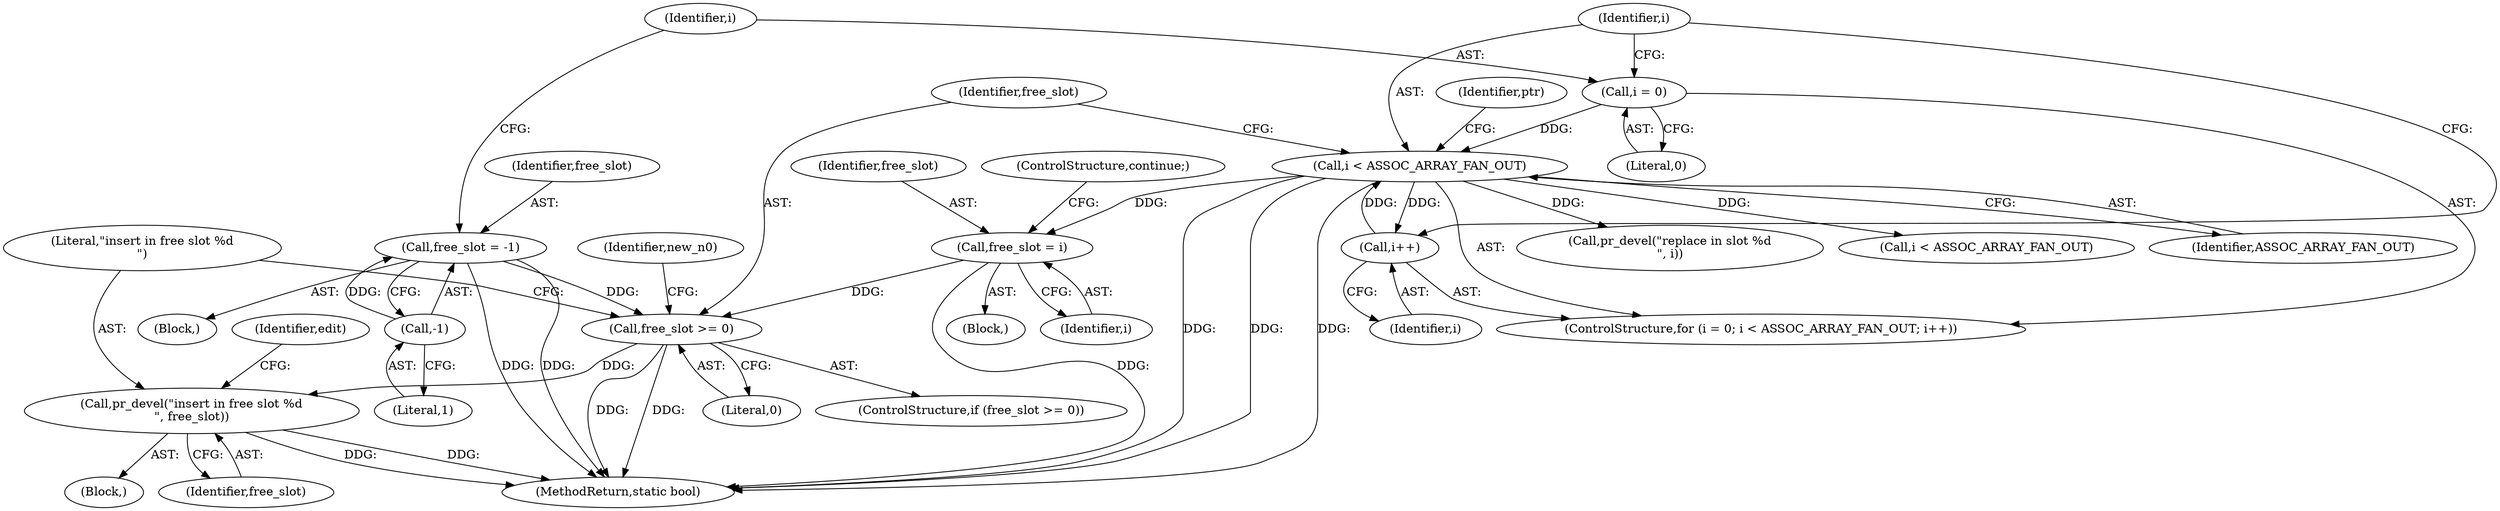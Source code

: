 digraph "0_linux_8d4a2ec1e0b41b0cf9a0c5cd4511da7f8e4f3de2@API" {
"1000236" [label="(Call,free_slot >= 0)"];
"1000170" [label="(Call,free_slot = -1)"];
"1000172" [label="(Call,-1)"];
"1000195" [label="(Call,free_slot = i)"];
"1000178" [label="(Call,i < ASSOC_ARRAY_FAN_OUT)"];
"1000181" [label="(Call,i++)"];
"1000175" [label="(Call,i = 0)"];
"1000240" [label="(Call,pr_devel(\"insert in free slot %d\n\", free_slot))"];
"1000208" [label="(Call,pr_devel(\"replace in slot %d\n\", i))"];
"1000177" [label="(Literal,0)"];
"1000176" [label="(Identifier,i)"];
"1000241" [label="(Literal,\"insert in free slot %d\n\")"];
"1000235" [label="(ControlStructure,if (free_slot >= 0))"];
"1000236" [label="(Call,free_slot >= 0)"];
"1000245" [label="(Identifier,edit)"];
"1000237" [label="(Identifier,free_slot)"];
"1000171" [label="(Identifier,free_slot)"];
"1000310" [label="(Call,i < ASSOC_ARRAY_FAN_OUT)"];
"1000173" [label="(Literal,1)"];
"1000240" [label="(Call,pr_devel(\"insert in free slot %d\n\", free_slot))"];
"1000172" [label="(Call,-1)"];
"1000179" [label="(Identifier,i)"];
"1000264" [label="(Identifier,new_n0)"];
"1000239" [label="(Block,)"];
"1000242" [label="(Identifier,free_slot)"];
"1000195" [label="(Call,free_slot = i)"];
"1000182" [label="(Identifier,i)"];
"1000238" [label="(Literal,0)"];
"1000170" [label="(Call,free_slot = -1)"];
"1000194" [label="(Block,)"];
"1000180" [label="(Identifier,ASSOC_ARRAY_FAN_OUT)"];
"1000181" [label="(Call,i++)"];
"1000174" [label="(ControlStructure,for (i = 0; i < ASSOC_ARRAY_FAN_OUT; i++))"];
"1000196" [label="(Identifier,free_slot)"];
"1000175" [label="(Call,i = 0)"];
"1000197" [label="(Identifier,i)"];
"1000178" [label="(Call,i < ASSOC_ARRAY_FAN_OUT)"];
"1000198" [label="(ControlStructure,continue;)"];
"1000185" [label="(Identifier,ptr)"];
"1001251" [label="(MethodReturn,static bool)"];
"1000122" [label="(Block,)"];
"1000236" -> "1000235"  [label="AST: "];
"1000236" -> "1000238"  [label="CFG: "];
"1000237" -> "1000236"  [label="AST: "];
"1000238" -> "1000236"  [label="AST: "];
"1000241" -> "1000236"  [label="CFG: "];
"1000264" -> "1000236"  [label="CFG: "];
"1000236" -> "1001251"  [label="DDG: "];
"1000236" -> "1001251"  [label="DDG: "];
"1000170" -> "1000236"  [label="DDG: "];
"1000195" -> "1000236"  [label="DDG: "];
"1000236" -> "1000240"  [label="DDG: "];
"1000170" -> "1000122"  [label="AST: "];
"1000170" -> "1000172"  [label="CFG: "];
"1000171" -> "1000170"  [label="AST: "];
"1000172" -> "1000170"  [label="AST: "];
"1000176" -> "1000170"  [label="CFG: "];
"1000170" -> "1001251"  [label="DDG: "];
"1000170" -> "1001251"  [label="DDG: "];
"1000172" -> "1000170"  [label="DDG: "];
"1000172" -> "1000173"  [label="CFG: "];
"1000173" -> "1000172"  [label="AST: "];
"1000195" -> "1000194"  [label="AST: "];
"1000195" -> "1000197"  [label="CFG: "];
"1000196" -> "1000195"  [label="AST: "];
"1000197" -> "1000195"  [label="AST: "];
"1000198" -> "1000195"  [label="CFG: "];
"1000195" -> "1001251"  [label="DDG: "];
"1000178" -> "1000195"  [label="DDG: "];
"1000178" -> "1000174"  [label="AST: "];
"1000178" -> "1000180"  [label="CFG: "];
"1000179" -> "1000178"  [label="AST: "];
"1000180" -> "1000178"  [label="AST: "];
"1000185" -> "1000178"  [label="CFG: "];
"1000237" -> "1000178"  [label="CFG: "];
"1000178" -> "1001251"  [label="DDG: "];
"1000178" -> "1001251"  [label="DDG: "];
"1000178" -> "1001251"  [label="DDG: "];
"1000181" -> "1000178"  [label="DDG: "];
"1000175" -> "1000178"  [label="DDG: "];
"1000178" -> "1000181"  [label="DDG: "];
"1000178" -> "1000208"  [label="DDG: "];
"1000178" -> "1000310"  [label="DDG: "];
"1000181" -> "1000174"  [label="AST: "];
"1000181" -> "1000182"  [label="CFG: "];
"1000182" -> "1000181"  [label="AST: "];
"1000179" -> "1000181"  [label="CFG: "];
"1000175" -> "1000174"  [label="AST: "];
"1000175" -> "1000177"  [label="CFG: "];
"1000176" -> "1000175"  [label="AST: "];
"1000177" -> "1000175"  [label="AST: "];
"1000179" -> "1000175"  [label="CFG: "];
"1000240" -> "1000239"  [label="AST: "];
"1000240" -> "1000242"  [label="CFG: "];
"1000241" -> "1000240"  [label="AST: "];
"1000242" -> "1000240"  [label="AST: "];
"1000245" -> "1000240"  [label="CFG: "];
"1000240" -> "1001251"  [label="DDG: "];
"1000240" -> "1001251"  [label="DDG: "];
}
